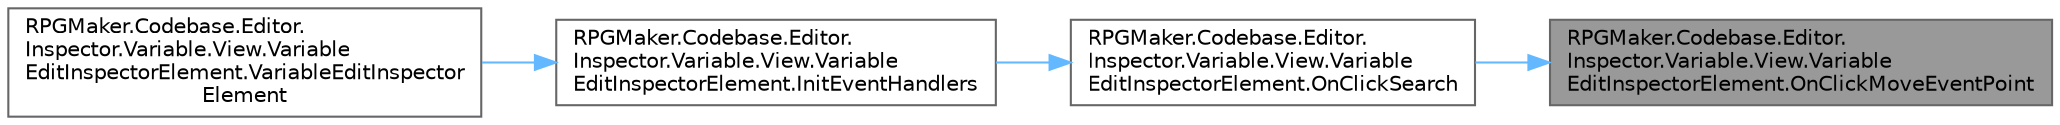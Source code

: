 digraph "RPGMaker.Codebase.Editor.Inspector.Variable.View.VariableEditInspectorElement.OnClickMoveEventPoint"
{
 // LATEX_PDF_SIZE
  bgcolor="transparent";
  edge [fontname=Helvetica,fontsize=10,labelfontname=Helvetica,labelfontsize=10];
  node [fontname=Helvetica,fontsize=10,shape=box,height=0.2,width=0.4];
  rankdir="RL";
  Node1 [id="Node000001",label="RPGMaker.Codebase.Editor.\lInspector.Variable.View.Variable\lEditInspectorElement.OnClickMoveEventPoint",height=0.2,width=0.4,color="gray40", fillcolor="grey60", style="filled", fontcolor="black",tooltip="イベント使用箇所への移動"];
  Node1 -> Node2 [id="edge1_Node000001_Node000002",dir="back",color="steelblue1",style="solid",tooltip=" "];
  Node2 [id="Node000002",label="RPGMaker.Codebase.Editor.\lInspector.Variable.View.Variable\lEditInspectorElement.OnClickSearch",height=0.2,width=0.4,color="grey40", fillcolor="white", style="filled",URL="$da/d9b/class_r_p_g_maker_1_1_codebase_1_1_editor_1_1_inspector_1_1_variable_1_1_view_1_1_variable_edit_inspector_element.html#a98fc130850b2a836a6d7d9293c80fb58",tooltip="検索結果表示用"];
  Node2 -> Node3 [id="edge2_Node000002_Node000003",dir="back",color="steelblue1",style="solid",tooltip=" "];
  Node3 [id="Node000003",label="RPGMaker.Codebase.Editor.\lInspector.Variable.View.Variable\lEditInspectorElement.InitEventHandlers",height=0.2,width=0.4,color="grey40", fillcolor="white", style="filled",URL="$da/d9b/class_r_p_g_maker_1_1_codebase_1_1_editor_1_1_inspector_1_1_variable_1_1_view_1_1_variable_edit_inspector_element.html#a5d8f54ea45227eced7a68a20784cf282",tooltip=" "];
  Node3 -> Node4 [id="edge3_Node000003_Node000004",dir="back",color="steelblue1",style="solid",tooltip=" "];
  Node4 [id="Node000004",label="RPGMaker.Codebase.Editor.\lInspector.Variable.View.Variable\lEditInspectorElement.VariableEditInspector\lElement",height=0.2,width=0.4,color="grey40", fillcolor="white", style="filled",URL="$da/d9b/class_r_p_g_maker_1_1_codebase_1_1_editor_1_1_inspector_1_1_variable_1_1_view_1_1_variable_edit_inspector_element.html#a41e1e367bdc1170ba96b515f935161ad",tooltip=" "];
}
